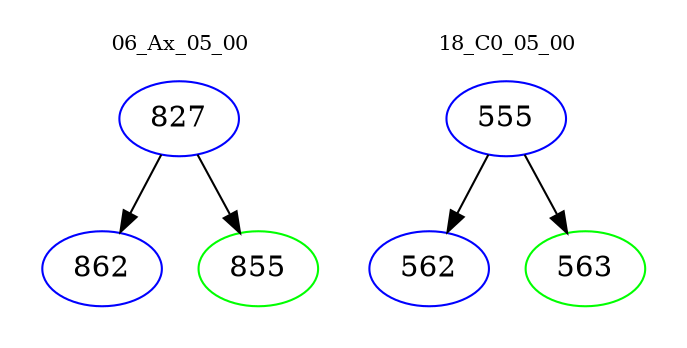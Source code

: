 digraph{
subgraph cluster_0 {
color = white
label = "06_Ax_05_00";
fontsize=10;
T0_827 [label="827", color="blue"]
T0_827 -> T0_862 [color="black"]
T0_862 [label="862", color="blue"]
T0_827 -> T0_855 [color="black"]
T0_855 [label="855", color="green"]
}
subgraph cluster_1 {
color = white
label = "18_C0_05_00";
fontsize=10;
T1_555 [label="555", color="blue"]
T1_555 -> T1_562 [color="black"]
T1_562 [label="562", color="blue"]
T1_555 -> T1_563 [color="black"]
T1_563 [label="563", color="green"]
}
}
